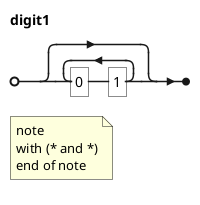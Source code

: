 {
  "sha1": "8ofrjgm040gmltn1yqywnlvnyll7cbh",
  "insertion": {
    "when": "2024-05-30T20:48:21.474Z",
    "url": "https://forum.plantuml.net/16694/ebnf-add-notes",
    "user": "plantuml@gmail.com"
  }
}
@startebnf
digit1 = {"0", "1"};
(** note
with (* and *)
end of note **)
@endebnf
